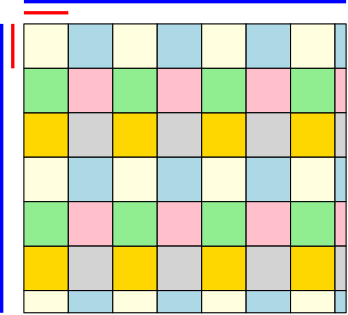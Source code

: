 <?xml version="1.0"?>
<!DOCTYPE ipe SYSTEM "ipe.dtd">
<ipe version="70206" creator="Ipe 7.2.11">
<info created="D:20191118171732" modified="D:20191118171732"/>
<ipestyle name="basic">
<symbol name="arrow/arc(spx)">
<path stroke="sym-stroke" fill="sym-stroke" pen="sym-pen">
0 0 m
-1 0.333 l
-1 -0.333 l
h
</path>
</symbol>
<symbol name="arrow/farc(spx)">
<path stroke="sym-stroke" fill="white" pen="sym-pen">
0 0 m
-1 0.333 l
-1 -0.333 l
h
</path>
</symbol>
<symbol name="arrow/ptarc(spx)">
<path stroke="sym-stroke" fill="sym-stroke" pen="sym-pen">
0 0 m
-1 0.333 l
-0.8 0 l
-1 -0.333 l
h
</path>
</symbol>
<symbol name="arrow/fptarc(spx)">
<path stroke="sym-stroke" fill="white" pen="sym-pen">
0 0 m
-1 0.333 l
-0.8 0 l
-1 -0.333 l
h
</path>
</symbol>
<symbol name="mark/circle(sx)" transformations="translations">
<path fill="sym-stroke">
0.6 0 0 0.6 0 0 e
0.4 0 0 0.4 0 0 e
</path>
</symbol>
<symbol name="mark/disk(sx)" transformations="translations">
<path fill="sym-stroke">
0.6 0 0 0.6 0 0 e
</path>
</symbol>
<symbol name="mark/fdisk(sfx)" transformations="translations">
<group>
<path fill="sym-fill">
0.5 0 0 0.5 0 0 e
</path>
<path fill="sym-stroke" fillrule="eofill">
0.6 0 0 0.6 0 0 e
0.4 0 0 0.4 0 0 e
</path>
</group>
</symbol>
<symbol name="mark/box(sx)" transformations="translations">
<path fill="sym-stroke" fillrule="eofill">
-0.6 -0.6 m
0.6 -0.6 l
0.6 0.6 l
-0.6 0.6 l
h
-0.4 -0.4 m
0.4 -0.4 l
0.4 0.4 l
-0.4 0.4 l
h
</path>
</symbol>
<symbol name="mark/square(sx)" transformations="translations">
<path fill="sym-stroke">
-0.6 -0.6 m
0.6 -0.6 l
0.6 0.6 l
-0.6 0.6 l
h
</path>
</symbol>
<symbol name="mark/fsquare(sfx)" transformations="translations">
<group>
<path fill="sym-fill">
-0.5 -0.5 m
0.5 -0.5 l
0.5 0.5 l
-0.5 0.5 l
h
</path>
<path fill="sym-stroke" fillrule="eofill">
-0.6 -0.6 m
0.6 -0.6 l
0.6 0.6 l
-0.6 0.6 l
h
-0.4 -0.4 m
0.4 -0.4 l
0.4 0.4 l
-0.4 0.4 l
h
</path>
</group>
</symbol>
<symbol name="mark/cross(sx)" transformations="translations">
<group>
<path fill="sym-stroke">
-0.43 -0.57 m
0.57 0.43 l
0.43 0.57 l
-0.57 -0.43 l
h
</path>
<path fill="sym-stroke">
-0.43 0.57 m
0.57 -0.43 l
0.43 -0.57 l
-0.57 0.43 l
h
</path>
</group>
</symbol>
<symbol name="arrow/fnormal(spx)">
<path stroke="sym-stroke" fill="white" pen="sym-pen">
0 0 m
-1 0.333 l
-1 -0.333 l
h
</path>
</symbol>
<symbol name="arrow/pointed(spx)">
<path stroke="sym-stroke" fill="sym-stroke" pen="sym-pen">
0 0 m
-1 0.333 l
-0.8 0 l
-1 -0.333 l
h
</path>
</symbol>
<symbol name="arrow/fpointed(spx)">
<path stroke="sym-stroke" fill="white" pen="sym-pen">
0 0 m
-1 0.333 l
-0.8 0 l
-1 -0.333 l
h
</path>
</symbol>
<symbol name="arrow/linear(spx)">
<path stroke="sym-stroke" pen="sym-pen">
-1 0.333 m
0 0 l
-1 -0.333 l
</path>
</symbol>
<symbol name="arrow/fdouble(spx)">
<path stroke="sym-stroke" fill="white" pen="sym-pen">
0 0 m
-1 0.333 l
-1 -0.333 l
h
-1 0 m
-2 0.333 l
-2 -0.333 l
h
</path>
</symbol>
<symbol name="arrow/double(spx)">
<path stroke="sym-stroke" fill="sym-stroke" pen="sym-pen">
0 0 m
-1 0.333 l
-1 -0.333 l
h
-1 0 m
-2 0.333 l
-2 -0.333 l
h
</path>
</symbol>
<pen name="heavier" value="0.8"/>
<pen name="fat" value="1.2"/>
<pen name="ultrafat" value="2"/>
<symbolsize name="large" value="5"/>
<symbolsize name="small" value="2"/>
<symbolsize name="tiny" value="1.1"/>
<arrowsize name="large" value="10"/>
<arrowsize name="small" value="5"/>
<arrowsize name="tiny" value="3"/>
<color name="red" value="1 0 0"/>
<color name="green" value="0 1 0"/>
<color name="blue" value="0 0 1"/>
<color name="yellow" value="1 1 0"/>
<color name="orange" value="1 0.647 0"/>
<color name="gold" value="1 0.843 0"/>
<color name="purple" value="0.627 0.125 0.941"/>
<color name="gray" value="0.745"/>
<color name="brown" value="0.647 0.165 0.165"/>
<color name="navy" value="0 0 0.502"/>
<color name="pink" value="1 0.753 0.796"/>
<color name="seagreen" value="0.18 0.545 0.341"/>
<color name="turquoise" value="0.251 0.878 0.816"/>
<color name="violet" value="0.933 0.51 0.933"/>
<color name="darkblue" value="0 0 0.545"/>
<color name="darkcyan" value="0 0.545 0.545"/>
<color name="darkgray" value="0.663"/>
<color name="darkgreen" value="0 0.392 0"/>
<color name="darkmagenta" value="0.545 0 0.545"/>
<color name="darkorange" value="1 0.549 0"/>
<color name="darkred" value="0.545 0 0"/>
<color name="lightblue" value="0.678 0.847 0.902"/>
<color name="lightcyan" value="0.878 1 1"/>
<color name="lightgray" value="0.827"/>
<color name="lightgreen" value="0.565 0.933 0.565"/>
<color name="lightyellow" value="1 1 0.878"/>
<dashstyle name="dashed" value="[4] 0"/>
<dashstyle name="dotted" value="[1 3] 0"/>
<dashstyle name="dash dotted" value="[4 2 1 2] 0"/>
<dashstyle name="dash dot dotted" value="[4 2 1 2 1 2] 0"/>
<textsize name="large" value="\large"/>
<textsize name="Large" value="\Large"/>
<textsize name="LARGE" value="\LARGE"/>
<textsize name="huge" value="\huge"/>
<textsize name="Huge" value="\Huge"/>
<textsize name="small" value="\small"/>
<textsize name="footnote" value="\footnotesize"/>
<textsize name="tiny" value="\tiny"/>
<textstyle name="center" begin="\begin{center}" end="\end{center}"/>
<textstyle name="itemize" begin="\begin{itemize}" end="\end{itemize}"/>
<textstyle name="item" begin="\begin{itemize}\item{}" end="\end{itemize}"/>
<gridsize name="4 pts" value="4"/>
<gridsize name="8 pts (~3 mm)" value="8"/>
<gridsize name="16 pts (~6 mm)" value="16"/>
<gridsize name="32 pts (~12 mm)" value="32"/>
<gridsize name="10 pts (~3.5 mm)" value="10"/>
<gridsize name="20 pts (~7 mm)" value="20"/>
<gridsize name="14 pts (~5 mm)" value="14"/>
<gridsize name="28 pts (~10 mm)" value="28"/>
<gridsize name="56 pts (~20 mm)" value="56"/>
<anglesize name="90 deg" value="90"/>
<anglesize name="60 deg" value="60"/>
<anglesize name="45 deg" value="45"/>
<anglesize name="30 deg" value="30"/>
<anglesize name="22.5 deg" value="22.5"/>
<opacity name="10%" value="0.1"/>
<opacity name="30%" value="0.3"/>
<opacity name="50%" value="0.5"/>
<opacity name="75%" value="0.75"/>
<tiling name="falling" angle="-60" step="4" width="1"/>
<tiling name="rising" angle="30" step="4" width="1"/>
</ipestyle>
<page>
<layer name="alpha"/>
<view layers="alpha" active="alpha"/>
<path layer="alpha" matrix="1 0 0 1 -4 -36" stroke="black" fill="gold">
36 804 m
36 788 l
52 788 l
52 804 l
h
</path>
<path matrix="1 0 0 1 -4 -4" stroke="black" fill="lightyellow">
36 804 m
36 788 l
52 788 l
52 804 l
h
</path>
<path matrix="1 0 0 1 -4 -20" stroke="black" fill="lightgreen">
36 804 m
36 788 l
52 788 l
52 804 l
h
</path>
<path matrix="1 0 0 1 12 -4" stroke="black" fill="lightblue">
36 804 m
36 788 l
52 788 l
52 804 l
h
</path>
<path matrix="1 0 0 1 12 -20" stroke="black" fill="pink">
36 804 m
36 788 l
52 788 l
52 804 l
h
</path>
<path matrix="1 0 0 1 12 -36" stroke="black" fill="lightgray">
36 804 m
36 788 l
52 788 l
52 804 l
h
</path>
<path matrix="1 0 0 1 -4 -84" stroke="black" fill="gold">
36 804 m
36 788 l
52 788 l
52 804 l
h
</path>
<path matrix="1 0 0 1 -4 -52" stroke="black" fill="lightyellow">
36 804 m
36 788 l
52 788 l
52 804 l
h
</path>
<path matrix="1 0 0 1 -4 -68" stroke="black" fill="lightgreen">
36 804 m
36 788 l
52 788 l
52 804 l
h
</path>
<path matrix="1 0 0 1 12 -52" stroke="black" fill="lightblue">
36 804 m
36 788 l
52 788 l
52 804 l
h
</path>
<path matrix="1 0 0 1 12 -68" stroke="black" fill="pink">
36 804 m
36 788 l
52 788 l
52 804 l
h
</path>
<path matrix="1 0 0 1 12 -84" stroke="black" fill="lightgray">
36 804 m
36 788 l
52 788 l
52 804 l
h
</path>
<path matrix="1 0 0 0.5 -4 302" stroke="black" fill="lightyellow">
36 804 m
36 788 l
52 788 l
52 804 l
h
</path>
<path matrix="1 0 0 0.5 12 302" stroke="black" fill="lightblue">
36 804 m
36 788 l
52 788 l
52 804 l
h
</path>
<path matrix="1 0 0 1 28 -36" stroke="black" fill="gold">
36 804 m
36 788 l
52 788 l
52 804 l
h
</path>
<path matrix="1 0 0 1 28 -4" stroke="black" fill="lightyellow">
36 804 m
36 788 l
52 788 l
52 804 l
h
</path>
<path matrix="1 0 0 1 28 -20" stroke="black" fill="lightgreen">
36 804 m
36 788 l
52 788 l
52 804 l
h
</path>
<path matrix="1 0 0 1 44 -4" stroke="black" fill="lightblue">
36 804 m
36 788 l
52 788 l
52 804 l
h
</path>
<path matrix="1 0 0 1 44 -20" stroke="black" fill="pink">
36 804 m
36 788 l
52 788 l
52 804 l
h
</path>
<path matrix="1 0 0 1 44 -36" stroke="black" fill="lightgray">
36 804 m
36 788 l
52 788 l
52 804 l
h
</path>
<path matrix="1 0 0 1 28 -84" stroke="black" fill="gold">
36 804 m
36 788 l
52 788 l
52 804 l
h
</path>
<path matrix="1 0 0 1 28 -52" stroke="black" fill="lightyellow">
36 804 m
36 788 l
52 788 l
52 804 l
h
</path>
<path matrix="1 0 0 1 28 -68" stroke="black" fill="lightgreen">
36 804 m
36 788 l
52 788 l
52 804 l
h
</path>
<path matrix="1 0 0 1 44 -52" stroke="black" fill="lightblue">
36 804 m
36 788 l
52 788 l
52 804 l
h
</path>
<path matrix="1 0 0 1 44 -68" stroke="black" fill="pink">
36 804 m
36 788 l
52 788 l
52 804 l
h
</path>
<path matrix="1 0 0 1 44 -84" stroke="black" fill="lightgray">
36 804 m
36 788 l
52 788 l
52 804 l
h
</path>
<path matrix="1 0 0 0.5 28 302" stroke="black" fill="lightyellow">
36 804 m
36 788 l
52 788 l
52 804 l
h
</path>
<path matrix="1 0 0 0.5 44 302" stroke="black" fill="lightblue">
36 804 m
36 788 l
52 788 l
52 804 l
h
</path>
<path matrix="1 0 0 1 60 -36" stroke="black" fill="gold">
36 804 m
36 788 l
52 788 l
52 804 l
h
</path>
<path matrix="1 0 0 1 60 -4" stroke="black" fill="lightyellow">
36 804 m
36 788 l
52 788 l
52 804 l
h
</path>
<path matrix="1 0 0 1 60 -20" stroke="black" fill="lightgreen">
36 804 m
36 788 l
52 788 l
52 804 l
h
</path>
<path matrix="1 0 0 1 76 -4" stroke="black" fill="lightblue">
36 804 m
36 788 l
52 788 l
52 804 l
h
</path>
<path matrix="1 0 0 1 76 -20" stroke="black" fill="pink">
36 804 m
36 788 l
52 788 l
52 804 l
h
</path>
<path matrix="1 0 0 1 76 -36" stroke="black" fill="lightgray">
36 804 m
36 788 l
52 788 l
52 804 l
h
</path>
<path matrix="1 0 0 1 60 -84" stroke="black" fill="gold">
36 804 m
36 788 l
52 788 l
52 804 l
h
</path>
<path matrix="1 0 0 1 60 -52" stroke="black" fill="lightyellow">
36 804 m
36 788 l
52 788 l
52 804 l
h
</path>
<path matrix="1 0 0 1 60 -68" stroke="black" fill="lightgreen">
36 804 m
36 788 l
52 788 l
52 804 l
h
</path>
<path matrix="1 0 0 1 76 -52" stroke="black" fill="lightblue">
36 804 m
36 788 l
52 788 l
52 804 l
h
</path>
<path matrix="1 0 0 1 76 -68" stroke="black" fill="pink">
36 804 m
36 788 l
52 788 l
52 804 l
h
</path>
<path matrix="1 0 0 1 76 -84" stroke="black" fill="lightgray">
36 804 m
36 788 l
52 788 l
52 804 l
h
</path>
<path matrix="1 0 0 1 92 -36" stroke="black" fill="gold">
36 804 m
36 788 l
52 788 l
52 804 l
h
</path>
<path matrix="1 0 0 1 92 -4" stroke="black" fill="lightyellow">
36 804 m
36 788 l
52 788 l
52 804 l
h
</path>
<path matrix="1 0 0 1 92 -20" stroke="black" fill="lightgreen">
36 804 m
36 788 l
52 788 l
52 804 l
h
</path>
<path matrix="0.25 0 0 1 135 -4" stroke="black" fill="lightblue">
36 804 m
36 788 l
52 788 l
52 804 l
h
</path>
<path matrix="0.25 0 0 1 135 -20" stroke="black" fill="pink">
36 804 m
36 788 l
52 788 l
52 804 l
h
</path>
<path matrix="0.25 0 0 1 135 -36" stroke="black" fill="lightgray">
36 804 m
36 788 l
52 788 l
52 804 l
h
</path>
<path matrix="1 0 0 1 92 -84" stroke="black" fill="gold">
36 804 m
36 788 l
52 788 l
52 804 l
h
</path>
<path matrix="1 0 0 1 92 -52" stroke="black" fill="lightyellow">
36 804 m
36 788 l
52 788 l
52 804 l
h
</path>
<path matrix="1 0 0 1 92 -68" stroke="black" fill="lightgreen">
36 804 m
36 788 l
52 788 l
52 804 l
h
</path>
<path matrix="0.25 0 0 1 135 -52" stroke="black" fill="lightblue">
36 804 m
36 788 l
52 788 l
52 804 l
h
</path>
<path matrix="0.25 0 0 1 135 -68" stroke="black" fill="pink">
36 804 m
36 788 l
52 788 l
52 804 l
h
</path>
<path matrix="0.25 0 0 1 135 -84" stroke="black" fill="lightgray">
36 804 m
36 788 l
52 788 l
52 804 l
h
</path>
<path matrix="1 0 0 0.5 60 302" stroke="black" fill="lightyellow">
36 804 m
36 788 l
52 788 l
52 804 l
h
</path>
<path matrix="1 0 0 0.5 76 302" stroke="black" fill="lightblue">
36 804 m
36 788 l
52 788 l
52 804 l
h
</path>
<path matrix="1 0 0 0.5 92 302" stroke="black" fill="lightyellow">
36 804 m
36 788 l
52 788 l
52 804 l
h
</path>
<path matrix="0.25 0 0 0.5 135 302" stroke="black" fill="lightblue">
36 804 m
36 788 l
52 788 l
52 804 l
h
</path>
<path stroke="red" pen="fat">
48 804 m
32 804 l
</path>
<path stroke="red" pen="fat">
28 800 m
28 784 l
</path>
<path stroke="blue" pen="fat">
24 800 m
24 696 l
</path>
<path stroke="blue" pen="fat">
32 808 m
148 808 l
</path>
</page>
</ipe>

